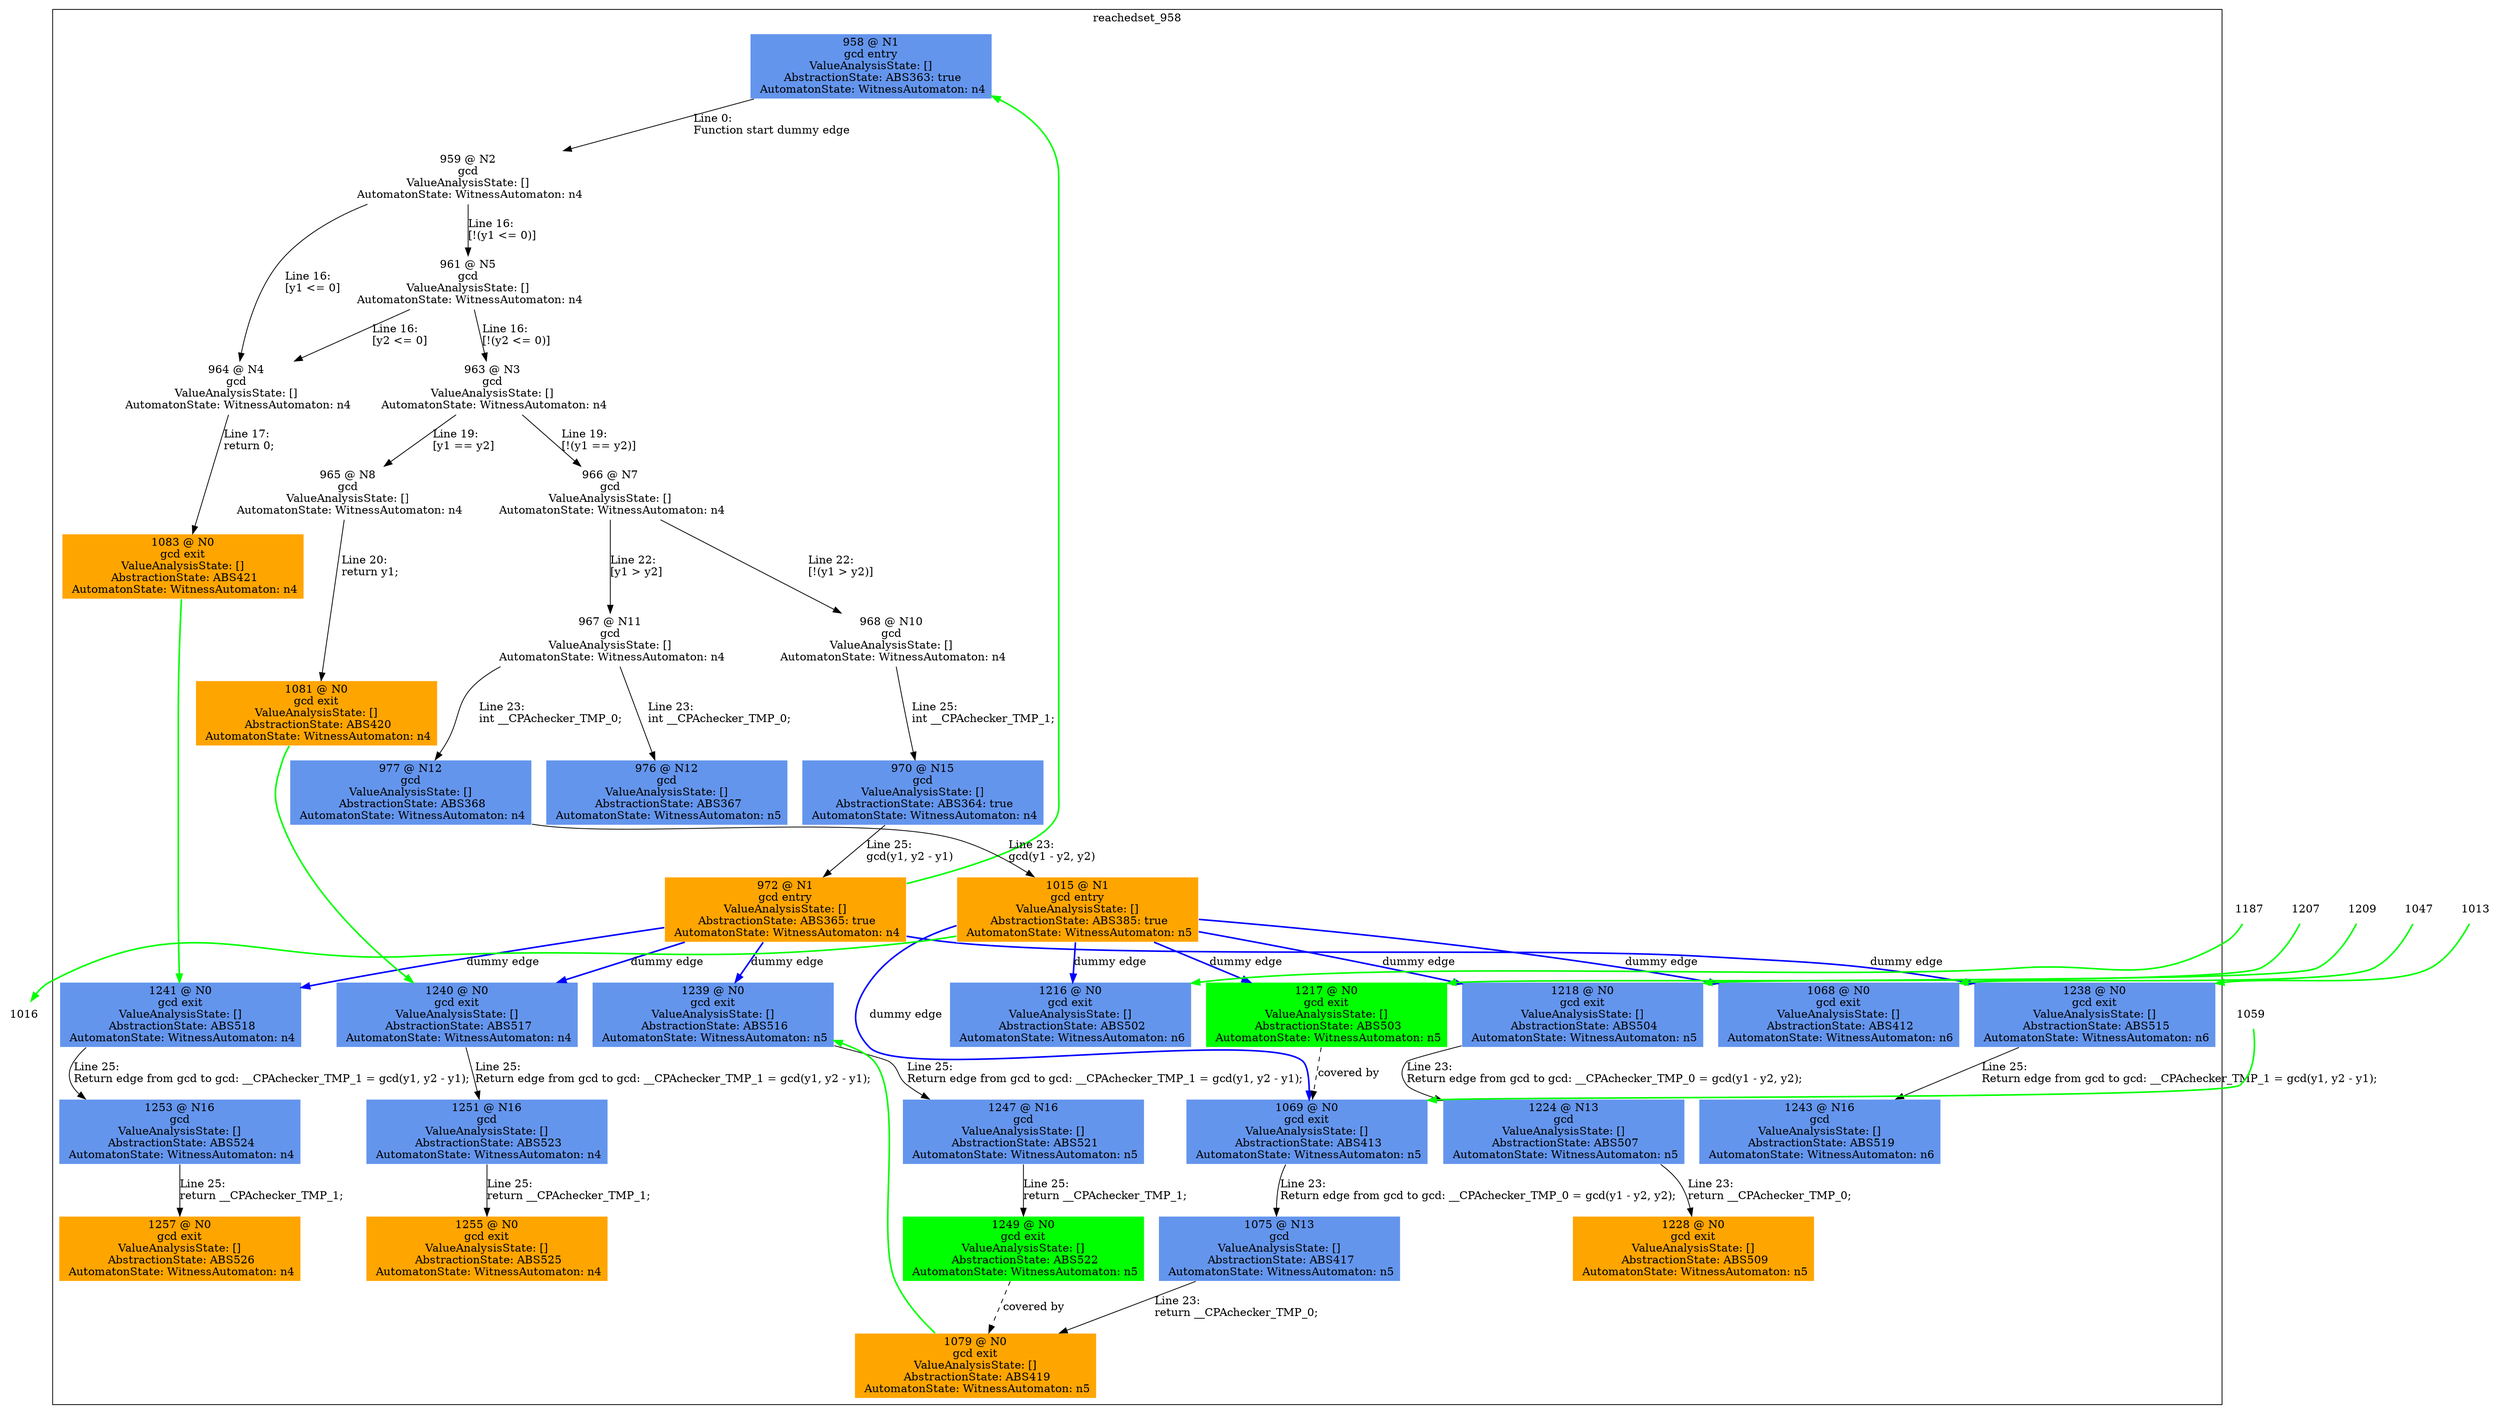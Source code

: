 digraph ARG {
node [style="filled" shape="box" color="white"]
subgraph cluster_958 {
label="reachedset_958"
958 [fillcolor="cornflowerblue" label="958 @ N1\ngcd entry\nValueAnalysisState: []\n AbstractionState: ABS363: true\n AutomatonState: WitnessAutomaton: n4\n" id="958"]
959 [label="959 @ N2\ngcd\nValueAnalysisState: []\n AutomatonState: WitnessAutomaton: n4\n" id="959"]
964 [label="964 @ N4\ngcd\nValueAnalysisState: []\n AutomatonState: WitnessAutomaton: n4\n" id="964"]
1083 [fillcolor="orange" label="1083 @ N0\ngcd exit\nValueAnalysisState: []\n AbstractionState: ABS421\n AutomatonState: WitnessAutomaton: n4\n" id="1083"]
961 [label="961 @ N5\ngcd\nValueAnalysisState: []\n AutomatonState: WitnessAutomaton: n4\n" id="961"]
963 [label="963 @ N3\ngcd\nValueAnalysisState: []\n AutomatonState: WitnessAutomaton: n4\n" id="963"]
966 [label="966 @ N7\ngcd\nValueAnalysisState: []\n AutomatonState: WitnessAutomaton: n4\n" id="966"]
968 [label="968 @ N10\ngcd\nValueAnalysisState: []\n AutomatonState: WitnessAutomaton: n4\n" id="968"]
970 [fillcolor="cornflowerblue" label="970 @ N15\ngcd\nValueAnalysisState: []\n AbstractionState: ABS364: true\n AutomatonState: WitnessAutomaton: n4\n" id="970"]
972 [fillcolor="orange" label="972 @ N1\ngcd entry\nValueAnalysisState: []\n AbstractionState: ABS365: true\n AutomatonState: WitnessAutomaton: n4\n" id="972"]
1241 [fillcolor="cornflowerblue" label="1241 @ N0\ngcd exit\nValueAnalysisState: []\n AbstractionState: ABS518\n AutomatonState: WitnessAutomaton: n4\n" id="1241"]
1253 [fillcolor="cornflowerblue" label="1253 @ N16\ngcd\nValueAnalysisState: []\n AbstractionState: ABS524\n AutomatonState: WitnessAutomaton: n4\n" id="1253"]
1257 [fillcolor="orange" label="1257 @ N0\ngcd exit\nValueAnalysisState: []\n AbstractionState: ABS526\n AutomatonState: WitnessAutomaton: n4\n" id="1257"]
1240 [fillcolor="cornflowerblue" label="1240 @ N0\ngcd exit\nValueAnalysisState: []\n AbstractionState: ABS517\n AutomatonState: WitnessAutomaton: n4\n" id="1240"]
1251 [fillcolor="cornflowerblue" label="1251 @ N16\ngcd\nValueAnalysisState: []\n AbstractionState: ABS523\n AutomatonState: WitnessAutomaton: n4\n" id="1251"]
1255 [fillcolor="orange" label="1255 @ N0\ngcd exit\nValueAnalysisState: []\n AbstractionState: ABS525\n AutomatonState: WitnessAutomaton: n4\n" id="1255"]
1239 [fillcolor="cornflowerblue" label="1239 @ N0\ngcd exit\nValueAnalysisState: []\n AbstractionState: ABS516\n AutomatonState: WitnessAutomaton: n5\n" id="1239"]
1247 [fillcolor="cornflowerblue" label="1247 @ N16\ngcd\nValueAnalysisState: []\n AbstractionState: ABS521\n AutomatonState: WitnessAutomaton: n5\n" id="1247"]
1249 [fillcolor="green" label="1249 @ N0\ngcd exit\nValueAnalysisState: []\n AbstractionState: ABS522\n AutomatonState: WitnessAutomaton: n5\n" id="1249"]
1238 [fillcolor="cornflowerblue" label="1238 @ N0\ngcd exit\nValueAnalysisState: []\n AbstractionState: ABS515\n AutomatonState: WitnessAutomaton: n6\n" id="1238"]
1243 [fillcolor="cornflowerblue" label="1243 @ N16\ngcd\nValueAnalysisState: []\n AbstractionState: ABS519\n AutomatonState: WitnessAutomaton: n6\n" id="1243"]
967 [label="967 @ N11\ngcd\nValueAnalysisState: []\n AutomatonState: WitnessAutomaton: n4\n" id="967"]
977 [fillcolor="cornflowerblue" label="977 @ N12\ngcd\nValueAnalysisState: []\n AbstractionState: ABS368\n AutomatonState: WitnessAutomaton: n4\n" id="977"]
1015 [fillcolor="orange" label="1015 @ N1\ngcd entry\nValueAnalysisState: []\n AbstractionState: ABS385: true\n AutomatonState: WitnessAutomaton: n5\n" id="1015"]
1218 [fillcolor="cornflowerblue" label="1218 @ N0\ngcd exit\nValueAnalysisState: []\n AbstractionState: ABS504\n AutomatonState: WitnessAutomaton: n5\n" id="1218"]
1224 [fillcolor="cornflowerblue" label="1224 @ N13\ngcd\nValueAnalysisState: []\n AbstractionState: ABS507\n AutomatonState: WitnessAutomaton: n5\n" id="1224"]
1228 [fillcolor="orange" label="1228 @ N0\ngcd exit\nValueAnalysisState: []\n AbstractionState: ABS509\n AutomatonState: WitnessAutomaton: n5\n" id="1228"]
1217 [fillcolor="green" label="1217 @ N0\ngcd exit\nValueAnalysisState: []\n AbstractionState: ABS503\n AutomatonState: WitnessAutomaton: n5\n" id="1217"]
1216 [fillcolor="cornflowerblue" label="1216 @ N0\ngcd exit\nValueAnalysisState: []\n AbstractionState: ABS502\n AutomatonState: WitnessAutomaton: n6\n" id="1216"]
1069 [fillcolor="cornflowerblue" label="1069 @ N0\ngcd exit\nValueAnalysisState: []\n AbstractionState: ABS413\n AutomatonState: WitnessAutomaton: n5\n" id="1069"]
1075 [fillcolor="cornflowerblue" label="1075 @ N13\ngcd\nValueAnalysisState: []\n AbstractionState: ABS417\n AutomatonState: WitnessAutomaton: n5\n" id="1075"]
1079 [fillcolor="orange" label="1079 @ N0\ngcd exit\nValueAnalysisState: []\n AbstractionState: ABS419\n AutomatonState: WitnessAutomaton: n5\n" id="1079"]
1068 [fillcolor="cornflowerblue" label="1068 @ N0\ngcd exit\nValueAnalysisState: []\n AbstractionState: ABS412\n AutomatonState: WitnessAutomaton: n6\n" id="1068"]
976 [fillcolor="cornflowerblue" label="976 @ N12\ngcd\nValueAnalysisState: []\n AbstractionState: ABS367\n AutomatonState: WitnessAutomaton: n5\n" id="976"]
965 [label="965 @ N8\ngcd\nValueAnalysisState: []\n AutomatonState: WitnessAutomaton: n4\n" id="965"]
1081 [fillcolor="orange" label="1081 @ N0\ngcd exit\nValueAnalysisState: []\n AbstractionState: ABS420\n AutomatonState: WitnessAutomaton: n4\n" id="1081"]
958 -> 959 [label="Line 0: \lFunction start dummy edge\l" id="958 -> 959"]
959 -> 961 [label="Line 16: \l[!(y1 <= 0)]\l" id="959 -> 961"]
959 -> 964 [label="Line 16: \l[y1 <= 0]\l" id="959 -> 964"]
964 -> 1083 [label="Line 17: \lreturn 0;\l" id="964 -> 1083"]
961 -> 963 [label="Line 16: \l[!(y2 <= 0)]\l" id="961 -> 963"]
961 -> 964 [label="Line 16: \l[y2 <= 0]\l" id="961 -> 964"]
963 -> 965 [label="Line 19: \l[y1 == y2]\l" id="963 -> 965"]
963 -> 966 [label="Line 19: \l[!(y1 == y2)]\l" id="963 -> 966"]
966 -> 967 [label="Line 22: \l[y1 > y2]\l" id="966 -> 967"]
966 -> 968 [label="Line 22: \l[!(y1 > y2)]\l" id="966 -> 968"]
968 -> 970 [label="Line 25: \lint __CPAchecker_TMP_1;\l" id="968 -> 970"]
970 -> 972 [label="Line 25: \lgcd(y1, y2 - y1)\l" id="970 -> 972"]
972 -> 1238 [style="bold" color="blue" label="dummy edge" id="972 -> 1238"]
972 -> 1239 [style="bold" color="blue" label="dummy edge" id="972 -> 1239"]
972 -> 1240 [style="bold" color="blue" label="dummy edge" id="972 -> 1240"]
972 -> 1241 [style="bold" color="blue" label="dummy edge" id="972 -> 1241"]
1241 -> 1253 [label="Line 25: \lReturn edge from gcd to gcd: __CPAchecker_TMP_1 = gcd(y1, y2 - y1);\l" id="1241 -> 1253"]
1253 -> 1257 [label="Line 25: \lreturn __CPAchecker_TMP_1;\l" id="1253 -> 1257"]
1240 -> 1251 [label="Line 25: \lReturn edge from gcd to gcd: __CPAchecker_TMP_1 = gcd(y1, y2 - y1);\l" id="1240 -> 1251"]
1251 -> 1255 [label="Line 25: \lreturn __CPAchecker_TMP_1;\l" id="1251 -> 1255"]
1239 -> 1247 [label="Line 25: \lReturn edge from gcd to gcd: __CPAchecker_TMP_1 = gcd(y1, y2 - y1);\l" id="1239 -> 1247"]
1247 -> 1249 [label="Line 25: \lreturn __CPAchecker_TMP_1;\l" id="1247 -> 1249"]
1238 -> 1243 [label="Line 25: \lReturn edge from gcd to gcd: __CPAchecker_TMP_1 = gcd(y1, y2 - y1);\l" id="1238 -> 1243"]
967 -> 976 [label="Line 23: \lint __CPAchecker_TMP_0;\l" id="967 -> 976"]
967 -> 977 [label="Line 23: \lint __CPAchecker_TMP_0;\l" id="967 -> 977"]
977 -> 1015 [label="Line 23: \lgcd(y1 - y2, y2)\l" id="977 -> 1015"]
1015 -> 1068 [style="bold" color="blue" label="dummy edge" id="1015 -> 1068"]
1015 -> 1069 [style="bold" color="blue" label="dummy edge" id="1015 -> 1069"]
1015 -> 1216 [style="bold" color="blue" label="dummy edge" id="1015 -> 1216"]
1015 -> 1217 [style="bold" color="blue" label="dummy edge" id="1015 -> 1217"]
1015 -> 1218 [style="bold" color="blue" label="dummy edge" id="1015 -> 1218"]
1218 -> 1224 [label="Line 23: \lReturn edge from gcd to gcd: __CPAchecker_TMP_0 = gcd(y1 - y2, y2);\l" id="1218 -> 1224"]
1224 -> 1228 [label="Line 23: \lreturn __CPAchecker_TMP_0;\l" id="1224 -> 1228"]
1217 -> 1069 [style="dashed" weight="0" label="covered by"]
1069 -> 1075 [label="Line 23: \lReturn edge from gcd to gcd: __CPAchecker_TMP_0 = gcd(y1 - y2, y2);\l" id="1069 -> 1075"]
1075 -> 1079 [label="Line 23: \lreturn __CPAchecker_TMP_0;\l" id="1075 -> 1079"]
1249 -> 1079 [style="dashed" weight="0" label="covered by"]
965 -> 1081 [label="Line 20: \lreturn y1;\l" id="965 -> 1081"]
}
1083 -> 1241 [color=green style=bold]
972 -> 958 [color=green style=bold]
1079 -> 1239 [color=green style=bold]
1187 -> 1216 [color=green style=bold]
1081 -> 1240 [color=green style=bold]
1059 -> 1069 [color=green style=bold]
1015 -> 1016 [color=green style=bold]
1047 -> 1068 [color=green style=bold]
1207 -> 1217 [color=green style=bold]
1209 -> 1218 [color=green style=bold]
1013 -> 1238 [color=green style=bold]
}
